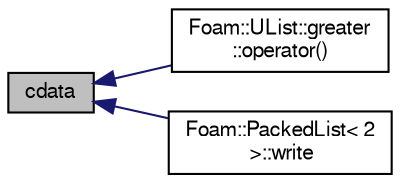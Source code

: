 digraph "cdata"
{
  bgcolor="transparent";
  edge [fontname="FreeSans",fontsize="10",labelfontname="FreeSans",labelfontsize="10"];
  node [fontname="FreeSans",fontsize="10",shape=record];
  rankdir="LR";
  Node1590 [label="cdata",height=0.2,width=0.4,color="black", fillcolor="grey75", style="filled", fontcolor="black"];
  Node1590 -> Node1591 [dir="back",color="midnightblue",fontsize="10",style="solid",fontname="FreeSans"];
  Node1591 [label="Foam::UList::greater\l::operator()",height=0.2,width=0.4,color="black",URL="$a25986.html#a49202d8cfd6e19f3d43c028252050ed7"];
  Node1590 -> Node1592 [dir="back",color="midnightblue",fontsize="10",style="solid",fontname="FreeSans"];
  Node1592 [label="Foam::PackedList\< 2\l \>::write",height=0.2,width=0.4,color="black",URL="$a25938.html#af9de36a208703725e7dc847f855b8831",tooltip="Write, optionally with indexedOutput. "];
}
